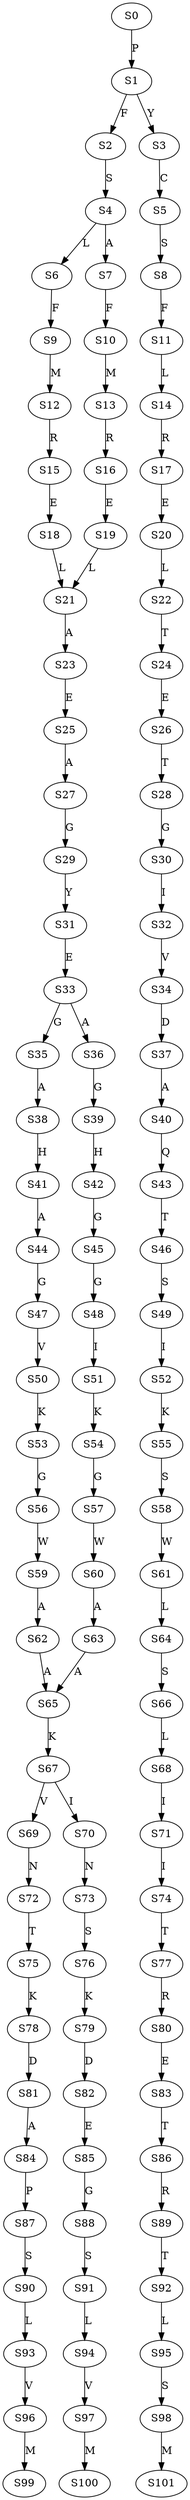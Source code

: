 strict digraph  {
	S0 -> S1 [ label = P ];
	S1 -> S2 [ label = F ];
	S1 -> S3 [ label = Y ];
	S2 -> S4 [ label = S ];
	S3 -> S5 [ label = C ];
	S4 -> S6 [ label = L ];
	S4 -> S7 [ label = A ];
	S5 -> S8 [ label = S ];
	S6 -> S9 [ label = F ];
	S7 -> S10 [ label = F ];
	S8 -> S11 [ label = F ];
	S9 -> S12 [ label = M ];
	S10 -> S13 [ label = M ];
	S11 -> S14 [ label = L ];
	S12 -> S15 [ label = R ];
	S13 -> S16 [ label = R ];
	S14 -> S17 [ label = R ];
	S15 -> S18 [ label = E ];
	S16 -> S19 [ label = E ];
	S17 -> S20 [ label = E ];
	S18 -> S21 [ label = L ];
	S19 -> S21 [ label = L ];
	S20 -> S22 [ label = L ];
	S21 -> S23 [ label = A ];
	S22 -> S24 [ label = T ];
	S23 -> S25 [ label = E ];
	S24 -> S26 [ label = E ];
	S25 -> S27 [ label = A ];
	S26 -> S28 [ label = T ];
	S27 -> S29 [ label = G ];
	S28 -> S30 [ label = G ];
	S29 -> S31 [ label = Y ];
	S30 -> S32 [ label = I ];
	S31 -> S33 [ label = E ];
	S32 -> S34 [ label = V ];
	S33 -> S35 [ label = G ];
	S33 -> S36 [ label = A ];
	S34 -> S37 [ label = D ];
	S35 -> S38 [ label = A ];
	S36 -> S39 [ label = G ];
	S37 -> S40 [ label = A ];
	S38 -> S41 [ label = H ];
	S39 -> S42 [ label = H ];
	S40 -> S43 [ label = Q ];
	S41 -> S44 [ label = A ];
	S42 -> S45 [ label = G ];
	S43 -> S46 [ label = T ];
	S44 -> S47 [ label = G ];
	S45 -> S48 [ label = G ];
	S46 -> S49 [ label = S ];
	S47 -> S50 [ label = V ];
	S48 -> S51 [ label = I ];
	S49 -> S52 [ label = I ];
	S50 -> S53 [ label = K ];
	S51 -> S54 [ label = K ];
	S52 -> S55 [ label = K ];
	S53 -> S56 [ label = G ];
	S54 -> S57 [ label = G ];
	S55 -> S58 [ label = S ];
	S56 -> S59 [ label = W ];
	S57 -> S60 [ label = W ];
	S58 -> S61 [ label = W ];
	S59 -> S62 [ label = A ];
	S60 -> S63 [ label = A ];
	S61 -> S64 [ label = L ];
	S62 -> S65 [ label = A ];
	S63 -> S65 [ label = A ];
	S64 -> S66 [ label = S ];
	S65 -> S67 [ label = K ];
	S66 -> S68 [ label = L ];
	S67 -> S69 [ label = V ];
	S67 -> S70 [ label = I ];
	S68 -> S71 [ label = I ];
	S69 -> S72 [ label = N ];
	S70 -> S73 [ label = N ];
	S71 -> S74 [ label = I ];
	S72 -> S75 [ label = T ];
	S73 -> S76 [ label = S ];
	S74 -> S77 [ label = T ];
	S75 -> S78 [ label = K ];
	S76 -> S79 [ label = K ];
	S77 -> S80 [ label = R ];
	S78 -> S81 [ label = D ];
	S79 -> S82 [ label = D ];
	S80 -> S83 [ label = E ];
	S81 -> S84 [ label = A ];
	S82 -> S85 [ label = E ];
	S83 -> S86 [ label = T ];
	S84 -> S87 [ label = P ];
	S85 -> S88 [ label = G ];
	S86 -> S89 [ label = R ];
	S87 -> S90 [ label = S ];
	S88 -> S91 [ label = S ];
	S89 -> S92 [ label = T ];
	S90 -> S93 [ label = L ];
	S91 -> S94 [ label = L ];
	S92 -> S95 [ label = L ];
	S93 -> S96 [ label = V ];
	S94 -> S97 [ label = V ];
	S95 -> S98 [ label = S ];
	S96 -> S99 [ label = M ];
	S97 -> S100 [ label = M ];
	S98 -> S101 [ label = M ];
}
